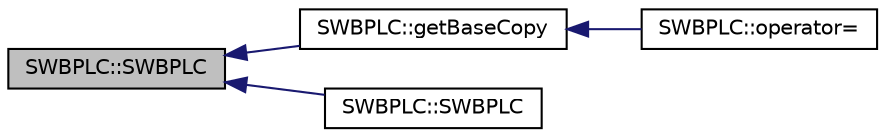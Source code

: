 digraph "SWBPLC::SWBPLC"
{
  edge [fontname="Helvetica",fontsize="10",labelfontname="Helvetica",labelfontsize="10"];
  node [fontname="Helvetica",fontsize="10",shape=record];
  rankdir="LR";
  Node1 [label="SWBPLC::SWBPLC",height=0.2,width=0.4,color="black", fillcolor="grey75", style="filled", fontcolor="black"];
  Node1 -> Node2 [dir="back",color="midnightblue",fontsize="10",style="solid"];
  Node2 [label="SWBPLC::getBaseCopy",height=0.2,width=0.4,color="black", fillcolor="white", style="filled",URL="$class_s_w_b_p_l_c.html#a77f0e0d6c08a95066d277bf6b2073a5c",tooltip="getBaseCopy function, make deep copy of the object/pointer and Return a new std::shared_ptr<BANK> typ..."];
  Node2 -> Node3 [dir="back",color="midnightblue",fontsize="10",style="solid"];
  Node3 [label="SWBPLC::operator=",height=0.2,width=0.4,color="black", fillcolor="white", style="filled",URL="$class_s_w_b_p_l_c.html#a1e4b8f85d4e8e29429d691e258fea2e7"];
  Node1 -> Node4 [dir="back",color="midnightblue",fontsize="10",style="solid"];
  Node4 [label="SWBPLC::SWBPLC",height=0.2,width=0.4,color="black", fillcolor="white", style="filled",URL="$class_s_w_b_p_l_c.html#a33e460bff6f51b30209a6f5a25a24d7d"];
}
